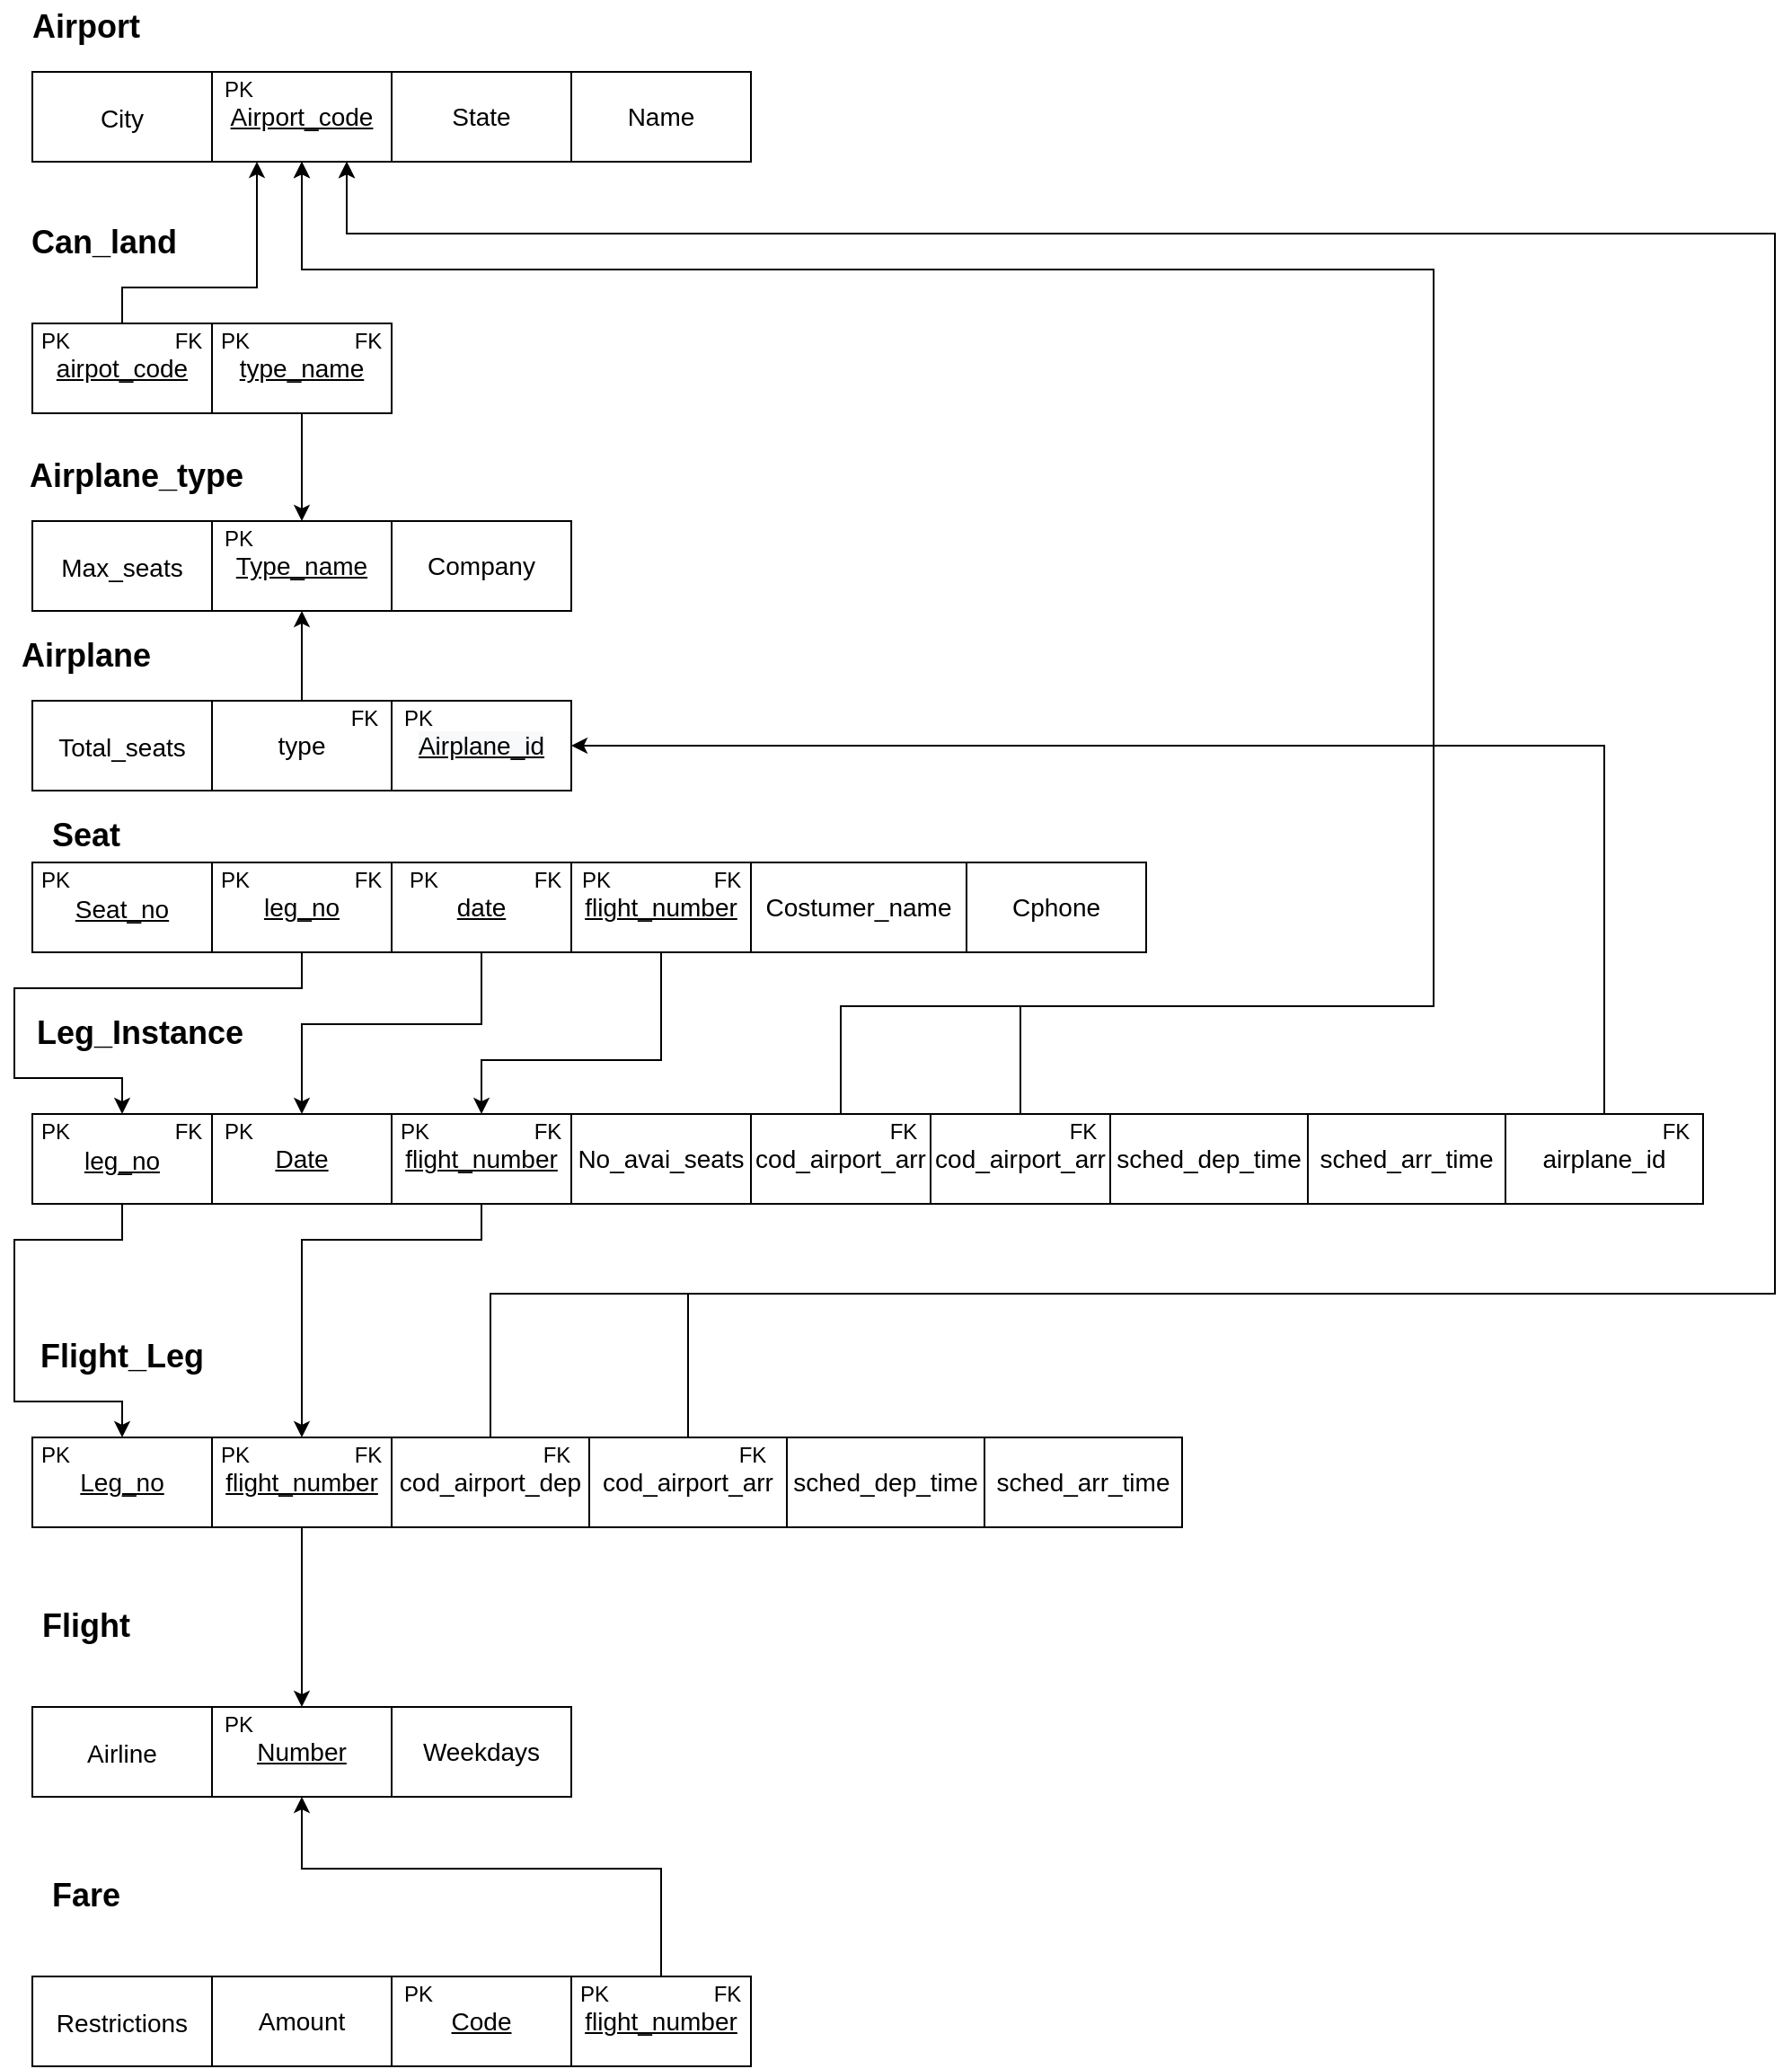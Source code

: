 <mxfile version="17.4.0" type="google"><diagram id="YZ3c83PyQGJjRLOAx45g" name="Page-1"><mxGraphModel grid="1" page="1" gridSize="10" guides="1" tooltips="1" connect="1" arrows="1" fold="1" pageScale="1" pageWidth="827" pageHeight="1169" math="0" shadow="0"><root><mxCell id="0"/><mxCell id="1" parent="0"/><mxCell id="zSW7ZHdC4fE5zmQUANi--1" value="&lt;font style=&quot;font-size: 18px&quot;&gt;Airport&lt;/font&gt;" style="text;html=1;strokeColor=none;fillColor=none;align=center;verticalAlign=middle;whiteSpace=wrap;rounded=0;fontStyle=1" vertex="1" parent="1"><mxGeometry x="50" y="30" width="60" height="30" as="geometry"/></mxCell><mxCell id="zSW7ZHdC4fE5zmQUANi--2" value="&lt;font style=&quot;font-size: 14px&quot;&gt;City&lt;/font&gt;" style="rounded=0;whiteSpace=wrap;html=1;fontSize=18;" vertex="1" parent="1"><mxGeometry x="50" y="70" width="100" height="50" as="geometry"/></mxCell><mxCell id="zSW7ZHdC4fE5zmQUANi--3" value="&lt;u&gt;Airport_code&lt;/u&gt;" style="rounded=0;whiteSpace=wrap;html=1;fontSize=14;" vertex="1" parent="1"><mxGeometry x="150" y="70" width="100" height="50" as="geometry"/></mxCell><mxCell id="zSW7ZHdC4fE5zmQUANi--5" value="State" style="rounded=0;whiteSpace=wrap;html=1;fontSize=14;" vertex="1" parent="1"><mxGeometry x="250" y="70" width="100" height="50" as="geometry"/></mxCell><mxCell id="zSW7ZHdC4fE5zmQUANi--6" value="Name" style="rounded=0;whiteSpace=wrap;html=1;fontSize=14;" vertex="1" parent="1"><mxGeometry x="350" y="70" width="100" height="50" as="geometry"/></mxCell><mxCell id="zSW7ZHdC4fE5zmQUANi--9" value="&lt;font style=&quot;font-size: 18px&quot;&gt;Can_land&lt;/font&gt;" style="text;html=1;strokeColor=none;fillColor=none;align=center;verticalAlign=middle;whiteSpace=wrap;rounded=0;fontStyle=1" vertex="1" parent="1"><mxGeometry x="60" y="150" width="60" height="30" as="geometry"/></mxCell><mxCell id="zSW7ZHdC4fE5zmQUANi--10" value="&lt;u&gt;airpot_code&lt;/u&gt;" style="rounded=0;whiteSpace=wrap;html=1;fontSize=14;" vertex="1" parent="1"><mxGeometry x="50" y="210" width="100" height="50" as="geometry"/></mxCell><mxCell id="zSW7ZHdC4fE5zmQUANi--11" value="&lt;u&gt;type_name&lt;/u&gt;" style="rounded=0;whiteSpace=wrap;html=1;fontSize=14;" vertex="1" parent="1"><mxGeometry x="150" y="210" width="100" height="50" as="geometry"/></mxCell><mxCell id="dlZdnbJnR6mOU-5r8Y-c-1" value="PK" style="text;html=1;strokeColor=none;fillColor=none;align=center;verticalAlign=middle;whiteSpace=wrap;rounded=0;" vertex="1" parent="1"><mxGeometry x="140" y="70" width="50" height="20" as="geometry"/></mxCell><mxCell id="dlZdnbJnR6mOU-5r8Y-c-3" value="&lt;font style=&quot;font-size: 18px&quot;&gt;Fare&lt;/font&gt;" style="text;html=1;strokeColor=none;fillColor=none;align=center;verticalAlign=middle;whiteSpace=wrap;rounded=0;fontStyle=1" vertex="1" parent="1"><mxGeometry x="50" y="1070" width="60" height="30" as="geometry"/></mxCell><mxCell id="dlZdnbJnR6mOU-5r8Y-c-4" value="&lt;span style=&quot;font-size: 14px&quot;&gt;Airline&lt;/span&gt;" style="rounded=0;whiteSpace=wrap;html=1;fontSize=18;" vertex="1" parent="1"><mxGeometry x="50" y="980" width="100" height="50" as="geometry"/></mxCell><mxCell id="dlZdnbJnR6mOU-5r8Y-c-5" value="&lt;u&gt;Number&lt;/u&gt;" style="rounded=0;whiteSpace=wrap;html=1;fontSize=14;" vertex="1" parent="1"><mxGeometry x="150" y="980" width="100" height="50" as="geometry"/></mxCell><mxCell id="dlZdnbJnR6mOU-5r8Y-c-6" value="Weekdays" style="rounded=0;whiteSpace=wrap;html=1;fontSize=14;" vertex="1" parent="1"><mxGeometry x="250" y="980" width="100" height="50" as="geometry"/></mxCell><mxCell id="dlZdnbJnR6mOU-5r8Y-c-12" value="&lt;font style=&quot;font-size: 18px&quot;&gt;Flight&lt;/font&gt;" style="text;html=1;strokeColor=none;fillColor=none;align=center;verticalAlign=middle;whiteSpace=wrap;rounded=0;fontStyle=1" vertex="1" parent="1"><mxGeometry x="50" y="920" width="60" height="30" as="geometry"/></mxCell><mxCell id="dlZdnbJnR6mOU-5r8Y-c-13" value="&lt;font style=&quot;font-size: 14px&quot;&gt;Restrictions&lt;/font&gt;" style="rounded=0;whiteSpace=wrap;html=1;fontSize=18;" vertex="1" parent="1"><mxGeometry x="50" y="1130" width="100" height="50" as="geometry"/></mxCell><mxCell id="dlZdnbJnR6mOU-5r8Y-c-14" value="Amount" style="rounded=0;whiteSpace=wrap;html=1;fontSize=14;" vertex="1" parent="1"><mxGeometry x="150" y="1130" width="100" height="50" as="geometry"/></mxCell><mxCell id="dlZdnbJnR6mOU-5r8Y-c-15" value="&lt;u&gt;Code&lt;/u&gt;" style="rounded=0;whiteSpace=wrap;html=1;fontSize=14;" vertex="1" parent="1"><mxGeometry x="250" y="1130" width="100" height="50" as="geometry"/></mxCell><mxCell id="dlZdnbJnR6mOU-5r8Y-c-16" value="&lt;u&gt;flight_number&lt;/u&gt;" style="rounded=0;whiteSpace=wrap;html=1;fontSize=14;" vertex="1" parent="1"><mxGeometry x="350" y="1130" width="100" height="50" as="geometry"/></mxCell><mxCell id="dlZdnbJnR6mOU-5r8Y-c-17" value="PK" style="text;html=1;strokeColor=none;fillColor=none;align=center;verticalAlign=middle;whiteSpace=wrap;rounded=0;" vertex="1" parent="1"><mxGeometry x="338" y="1130" width="50" height="20" as="geometry"/></mxCell><mxCell id="dlZdnbJnR6mOU-5r8Y-c-18" value="FK" style="text;html=1;strokeColor=none;fillColor=none;align=center;verticalAlign=middle;whiteSpace=wrap;rounded=0;" vertex="1" parent="1"><mxGeometry x="412" y="1130" width="50" height="20" as="geometry"/></mxCell><mxCell id="dlZdnbJnR6mOU-5r8Y-c-19" value="PK" style="text;html=1;strokeColor=none;fillColor=none;align=center;verticalAlign=middle;whiteSpace=wrap;rounded=0;" vertex="1" parent="1"><mxGeometry x="240" y="1130" width="50" height="20" as="geometry"/></mxCell><mxCell id="dlZdnbJnR6mOU-5r8Y-c-20" value="PK" style="text;html=1;strokeColor=none;fillColor=none;align=center;verticalAlign=middle;whiteSpace=wrap;rounded=0;" vertex="1" parent="1"><mxGeometry x="140" y="980" width="50" height="20" as="geometry"/></mxCell><mxCell id="dlZdnbJnR6mOU-5r8Y-c-21" value="" style="endArrow=classic;html=1;rounded=0;exitX=0.5;exitY=0;exitDx=0;exitDy=0;entryX=0.5;entryY=1;entryDx=0;entryDy=0;" edge="1" parent="1" source="dlZdnbJnR6mOU-5r8Y-c-16" target="dlZdnbJnR6mOU-5r8Y-c-5"><mxGeometry width="50" height="50" relative="1" as="geometry"><mxPoint x="350" y="940" as="sourcePoint"/><mxPoint x="400" y="890" as="targetPoint"/><Array as="points"><mxPoint x="400" y="1070"/><mxPoint x="200" y="1070"/></Array></mxGeometry></mxCell><mxCell id="dlZdnbJnR6mOU-5r8Y-c-22" value="PK" style="text;html=1;strokeColor=none;fillColor=none;align=center;verticalAlign=middle;whiteSpace=wrap;rounded=0;" vertex="1" parent="1"><mxGeometry x="38" y="210" width="50" height="20" as="geometry"/></mxCell><mxCell id="dlZdnbJnR6mOU-5r8Y-c-23" value="FK" style="text;html=1;strokeColor=none;fillColor=none;align=center;verticalAlign=middle;whiteSpace=wrap;rounded=0;" vertex="1" parent="1"><mxGeometry x="112" y="210" width="50" height="20" as="geometry"/></mxCell><mxCell id="dlZdnbJnR6mOU-5r8Y-c-24" value="PK" style="text;html=1;strokeColor=none;fillColor=none;align=center;verticalAlign=middle;whiteSpace=wrap;rounded=0;" vertex="1" parent="1"><mxGeometry x="138" y="210" width="50" height="20" as="geometry"/></mxCell><mxCell id="dlZdnbJnR6mOU-5r8Y-c-25" value="FK" style="text;html=1;strokeColor=none;fillColor=none;align=center;verticalAlign=middle;whiteSpace=wrap;rounded=0;" vertex="1" parent="1"><mxGeometry x="212" y="210" width="50" height="20" as="geometry"/></mxCell><mxCell id="dlZdnbJnR6mOU-5r8Y-c-26" value="" style="endArrow=classic;html=1;rounded=0;exitX=0.5;exitY=0;exitDx=0;exitDy=0;entryX=0.25;entryY=1;entryDx=0;entryDy=0;" edge="1" parent="1" source="zSW7ZHdC4fE5zmQUANi--10" target="zSW7ZHdC4fE5zmQUANi--3"><mxGeometry width="50" height="50" relative="1" as="geometry"><mxPoint x="350" y="310" as="sourcePoint"/><mxPoint x="400" y="260" as="targetPoint"/><Array as="points"><mxPoint x="100" y="190"/><mxPoint x="175" y="190"/></Array></mxGeometry></mxCell><mxCell id="dlZdnbJnR6mOU-5r8Y-c-33" value="&lt;font style=&quot;font-size: 18px&quot;&gt;Flight_Leg&lt;/font&gt;" style="text;html=1;strokeColor=none;fillColor=none;align=center;verticalAlign=middle;whiteSpace=wrap;rounded=0;fontStyle=1" vertex="1" parent="1"><mxGeometry x="70" y="770" width="60" height="30" as="geometry"/></mxCell><mxCell id="dlZdnbJnR6mOU-5r8Y-c-34" value="&lt;u&gt;Leg_no&lt;/u&gt;" style="rounded=0;whiteSpace=wrap;html=1;fontSize=14;" vertex="1" parent="1"><mxGeometry x="50" y="830" width="100" height="50" as="geometry"/></mxCell><mxCell id="dlZdnbJnR6mOU-5r8Y-c-35" value="&lt;u&gt;flight_number&lt;/u&gt;" style="rounded=0;whiteSpace=wrap;html=1;fontSize=14;" vertex="1" parent="1"><mxGeometry x="150" y="830" width="100" height="50" as="geometry"/></mxCell><mxCell id="dlZdnbJnR6mOU-5r8Y-c-36" value="PK" style="text;html=1;strokeColor=none;fillColor=none;align=center;verticalAlign=middle;whiteSpace=wrap;rounded=0;" vertex="1" parent="1"><mxGeometry x="38" y="830" width="50" height="20" as="geometry"/></mxCell><mxCell id="dlZdnbJnR6mOU-5r8Y-c-37" value="PK" style="text;html=1;strokeColor=none;fillColor=none;align=center;verticalAlign=middle;whiteSpace=wrap;rounded=0;" vertex="1" parent="1"><mxGeometry x="138" y="830" width="50" height="20" as="geometry"/></mxCell><mxCell id="dlZdnbJnR6mOU-5r8Y-c-38" value="FK" style="text;html=1;strokeColor=none;fillColor=none;align=center;verticalAlign=middle;whiteSpace=wrap;rounded=0;" vertex="1" parent="1"><mxGeometry x="212" y="830" width="50" height="20" as="geometry"/></mxCell><mxCell id="dlZdnbJnR6mOU-5r8Y-c-39" value="&lt;span&gt;cod_airport_dep&lt;/span&gt;" style="rounded=0;whiteSpace=wrap;html=1;fontSize=14;fontStyle=0" vertex="1" parent="1"><mxGeometry x="250" y="830" width="110" height="50" as="geometry"/></mxCell><mxCell id="dlZdnbJnR6mOU-5r8Y-c-42" value="&lt;span&gt;cod_airport_arr&lt;/span&gt;" style="rounded=0;whiteSpace=wrap;html=1;fontSize=14;fontStyle=0" vertex="1" parent="1"><mxGeometry x="360" y="830" width="110" height="50" as="geometry"/></mxCell><mxCell id="dlZdnbJnR6mOU-5r8Y-c-43" value="&lt;span&gt;sched_dep_time&lt;/span&gt;" style="rounded=0;whiteSpace=wrap;html=1;fontSize=14;fontStyle=0" vertex="1" parent="1"><mxGeometry x="470" y="830" width="110" height="50" as="geometry"/></mxCell><mxCell id="dlZdnbJnR6mOU-5r8Y-c-44" value="&lt;span&gt;sched_arr_time&lt;/span&gt;" style="rounded=0;whiteSpace=wrap;html=1;fontSize=14;fontStyle=0" vertex="1" parent="1"><mxGeometry x="580" y="830" width="110" height="50" as="geometry"/></mxCell><mxCell id="dlZdnbJnR6mOU-5r8Y-c-45" value="" style="endArrow=classic;html=1;rounded=0;exitX=0.5;exitY=0;exitDx=0;exitDy=0;entryX=0.75;entryY=1;entryDx=0;entryDy=0;" edge="1" parent="1" source="dlZdnbJnR6mOU-5r8Y-c-39" target="zSW7ZHdC4fE5zmQUANi--3"><mxGeometry width="50" height="50" relative="1" as="geometry"><mxPoint x="350" y="410" as="sourcePoint"/><mxPoint x="400" y="360" as="targetPoint"/><Array as="points"><mxPoint x="305" y="750"/><mxPoint x="420" y="750"/><mxPoint x="1020" y="750"/><mxPoint x="1020" y="480"/><mxPoint x="1020" y="160"/><mxPoint x="225" y="160"/></Array></mxGeometry></mxCell><mxCell id="dlZdnbJnR6mOU-5r8Y-c-47" value="" style="endArrow=classic;html=1;rounded=0;exitX=0.5;exitY=1;exitDx=0;exitDy=0;entryX=0.5;entryY=0;entryDx=0;entryDy=0;" edge="1" parent="1" source="dlZdnbJnR6mOU-5r8Y-c-35" target="dlZdnbJnR6mOU-5r8Y-c-5"><mxGeometry width="50" height="50" relative="1" as="geometry"><mxPoint x="350" y="820" as="sourcePoint"/><mxPoint x="400" y="770" as="targetPoint"/></mxGeometry></mxCell><mxCell id="dlZdnbJnR6mOU-5r8Y-c-49" value="FK" style="text;html=1;strokeColor=none;fillColor=none;align=center;verticalAlign=middle;whiteSpace=wrap;rounded=0;" vertex="1" parent="1"><mxGeometry x="317" y="830" width="50" height="20" as="geometry"/></mxCell><mxCell id="dlZdnbJnR6mOU-5r8Y-c-51" value="FK" style="text;html=1;strokeColor=none;fillColor=none;align=center;verticalAlign=middle;whiteSpace=wrap;rounded=0;" vertex="1" parent="1"><mxGeometry x="426" y="830" width="50" height="20" as="geometry"/></mxCell><mxCell id="dlZdnbJnR6mOU-5r8Y-c-52" value="&lt;font style=&quot;font-size: 18px&quot;&gt;Leg_Instance&lt;/font&gt;" style="text;html=1;strokeColor=none;fillColor=none;align=center;verticalAlign=middle;whiteSpace=wrap;rounded=0;fontStyle=1" vertex="1" parent="1"><mxGeometry x="80" y="590" width="60" height="30" as="geometry"/></mxCell><mxCell id="dlZdnbJnR6mOU-5r8Y-c-53" value="&lt;font style=&quot;font-size: 14px&quot;&gt;&lt;u&gt;leg_no&lt;/u&gt;&lt;/font&gt;" style="rounded=0;whiteSpace=wrap;html=1;fontSize=18;" vertex="1" parent="1"><mxGeometry x="50" y="650" width="100" height="50" as="geometry"/></mxCell><mxCell id="dlZdnbJnR6mOU-5r8Y-c-54" value="&lt;u&gt;Date&lt;/u&gt;" style="rounded=0;whiteSpace=wrap;html=1;fontSize=14;" vertex="1" parent="1"><mxGeometry x="150" y="650" width="100" height="50" as="geometry"/></mxCell><mxCell id="dlZdnbJnR6mOU-5r8Y-c-55" value="&lt;u&gt;flight_number&lt;/u&gt;" style="rounded=0;whiteSpace=wrap;html=1;fontSize=14;" vertex="1" parent="1"><mxGeometry x="250" y="650" width="100" height="50" as="geometry"/></mxCell><mxCell id="dlZdnbJnR6mOU-5r8Y-c-56" value="No_avai_seats" style="rounded=0;whiteSpace=wrap;html=1;fontSize=14;" vertex="1" parent="1"><mxGeometry x="350" y="650" width="100" height="50" as="geometry"/></mxCell><mxCell id="dlZdnbJnR6mOU-5r8Y-c-57" value="PK" style="text;html=1;strokeColor=none;fillColor=none;align=center;verticalAlign=middle;whiteSpace=wrap;rounded=0;" vertex="1" parent="1"><mxGeometry x="140" y="650" width="50" height="20" as="geometry"/></mxCell><mxCell id="dlZdnbJnR6mOU-5r8Y-c-58" value="cod_airport_arr" style="rounded=0;whiteSpace=wrap;html=1;fontSize=14;" vertex="1" parent="1"><mxGeometry x="450" y="650" width="100" height="50" as="geometry"/></mxCell><mxCell id="dlZdnbJnR6mOU-5r8Y-c-59" value="PK" style="text;html=1;strokeColor=none;fillColor=none;align=center;verticalAlign=middle;whiteSpace=wrap;rounded=0;" vertex="1" parent="1"><mxGeometry x="238" y="650" width="50" height="20" as="geometry"/></mxCell><mxCell id="dlZdnbJnR6mOU-5r8Y-c-60" value="FK" style="text;html=1;strokeColor=none;fillColor=none;align=center;verticalAlign=middle;whiteSpace=wrap;rounded=0;" vertex="1" parent="1"><mxGeometry x="312" y="650" width="50" height="20" as="geometry"/></mxCell><mxCell id="dlZdnbJnR6mOU-5r8Y-c-61" value="" style="endArrow=classic;html=1;rounded=0;exitX=0.5;exitY=1;exitDx=0;exitDy=0;entryX=0.5;entryY=0;entryDx=0;entryDy=0;" edge="1" parent="1" source="dlZdnbJnR6mOU-5r8Y-c-55" target="dlZdnbJnR6mOU-5r8Y-c-35"><mxGeometry width="50" height="50" relative="1" as="geometry"><mxPoint x="410" y="710" as="sourcePoint"/><mxPoint x="460" y="660" as="targetPoint"/><Array as="points"><mxPoint x="300" y="720"/><mxPoint x="200" y="720"/></Array></mxGeometry></mxCell><mxCell id="dlZdnbJnR6mOU-5r8Y-c-62" value="PK" style="text;html=1;strokeColor=none;fillColor=none;align=center;verticalAlign=middle;whiteSpace=wrap;rounded=0;" vertex="1" parent="1"><mxGeometry x="38" y="650" width="50" height="20" as="geometry"/></mxCell><mxCell id="dlZdnbJnR6mOU-5r8Y-c-63" value="FK" style="text;html=1;strokeColor=none;fillColor=none;align=center;verticalAlign=middle;whiteSpace=wrap;rounded=0;" vertex="1" parent="1"><mxGeometry x="112" y="650" width="50" height="20" as="geometry"/></mxCell><mxCell id="dlZdnbJnR6mOU-5r8Y-c-64" value="" style="endArrow=classic;html=1;rounded=0;fontSize=14;exitX=0.5;exitY=1;exitDx=0;exitDy=0;entryX=0.5;entryY=0;entryDx=0;entryDy=0;" edge="1" parent="1" source="dlZdnbJnR6mOU-5r8Y-c-53" target="dlZdnbJnR6mOU-5r8Y-c-34"><mxGeometry width="50" height="50" relative="1" as="geometry"><mxPoint x="200" y="700" as="sourcePoint"/><mxPoint x="250" y="650" as="targetPoint"/><Array as="points"><mxPoint x="100" y="720"/><mxPoint x="40" y="720"/><mxPoint x="40" y="810"/><mxPoint x="100" y="810"/></Array></mxGeometry></mxCell><mxCell id="dlZdnbJnR6mOU-5r8Y-c-65" value="cod_airport_arr" style="rounded=0;whiteSpace=wrap;html=1;fontSize=14;" vertex="1" parent="1"><mxGeometry x="550" y="650" width="100" height="50" as="geometry"/></mxCell><mxCell id="dlZdnbJnR6mOU-5r8Y-c-66" value="FK" style="text;html=1;strokeColor=none;fillColor=none;align=center;verticalAlign=middle;whiteSpace=wrap;rounded=0;" vertex="1" parent="1"><mxGeometry x="510" y="650" width="50" height="20" as="geometry"/></mxCell><mxCell id="dlZdnbJnR6mOU-5r8Y-c-67" value="FK" style="text;html=1;strokeColor=none;fillColor=none;align=center;verticalAlign=middle;whiteSpace=wrap;rounded=0;" vertex="1" parent="1"><mxGeometry x="610" y="650" width="50" height="20" as="geometry"/></mxCell><mxCell id="dlZdnbJnR6mOU-5r8Y-c-73" value="&lt;span&gt;sched_dep_time&lt;/span&gt;" style="rounded=0;whiteSpace=wrap;html=1;fontSize=14;fontStyle=0" vertex="1" parent="1"><mxGeometry x="650" y="650" width="110" height="50" as="geometry"/></mxCell><mxCell id="dlZdnbJnR6mOU-5r8Y-c-74" value="&lt;span&gt;sched_arr_time&lt;/span&gt;" style="rounded=0;whiteSpace=wrap;html=1;fontSize=14;fontStyle=0" vertex="1" parent="1"><mxGeometry x="760" y="650" width="110" height="50" as="geometry"/></mxCell><mxCell id="dlZdnbJnR6mOU-5r8Y-c-75" value="&lt;span&gt;airplane_id&lt;/span&gt;" style="rounded=0;whiteSpace=wrap;html=1;fontSize=14;fontStyle=0" vertex="1" parent="1"><mxGeometry x="870" y="650" width="110" height="50" as="geometry"/></mxCell><mxCell id="dlZdnbJnR6mOU-5r8Y-c-76" value="FK" style="text;html=1;strokeColor=none;fillColor=none;align=center;verticalAlign=middle;whiteSpace=wrap;rounded=0;" vertex="1" parent="1"><mxGeometry x="940" y="650" width="50" height="20" as="geometry"/></mxCell><mxCell id="dlZdnbJnR6mOU-5r8Y-c-82" value="&lt;font style=&quot;font-size: 18px&quot;&gt;Seat&lt;/font&gt;" style="text;html=1;strokeColor=none;fillColor=none;align=center;verticalAlign=middle;whiteSpace=wrap;rounded=0;fontStyle=1" vertex="1" parent="1"><mxGeometry x="50" y="480" width="60" height="30" as="geometry"/></mxCell><mxCell id="dlZdnbJnR6mOU-5r8Y-c-83" value="&lt;font style=&quot;font-size: 14px&quot;&gt;&lt;u&gt;Seat_no&lt;/u&gt;&lt;/font&gt;" style="rounded=0;whiteSpace=wrap;html=1;fontSize=18;" vertex="1" parent="1"><mxGeometry x="50" y="510" width="100" height="50" as="geometry"/></mxCell><mxCell id="dlZdnbJnR6mOU-5r8Y-c-84" value="&lt;u&gt;leg_no&lt;/u&gt;" style="rounded=0;whiteSpace=wrap;html=1;fontSize=14;" vertex="1" parent="1"><mxGeometry x="150" y="510" width="100" height="50" as="geometry"/></mxCell><mxCell id="dlZdnbJnR6mOU-5r8Y-c-85" value="&lt;u&gt;date&lt;/u&gt;" style="rounded=0;whiteSpace=wrap;html=1;fontSize=14;" vertex="1" parent="1"><mxGeometry x="250" y="510" width="100" height="50" as="geometry"/></mxCell><mxCell id="dlZdnbJnR6mOU-5r8Y-c-86" value="&lt;u&gt;flight_number&lt;/u&gt;" style="rounded=0;whiteSpace=wrap;html=1;fontSize=14;" vertex="1" parent="1"><mxGeometry x="350" y="510" width="100" height="50" as="geometry"/></mxCell><mxCell id="dlZdnbJnR6mOU-5r8Y-c-89" value="" style="endArrow=classic;html=1;rounded=0;fontSize=14;exitX=0.5;exitY=0;exitDx=0;exitDy=0;entryX=0.75;entryY=1;entryDx=0;entryDy=0;" edge="1" parent="1" source="dlZdnbJnR6mOU-5r8Y-c-42" target="zSW7ZHdC4fE5zmQUANi--3"><mxGeometry width="50" height="50" relative="1" as="geometry"><mxPoint x="580" y="440" as="sourcePoint"/><mxPoint x="630" y="390" as="targetPoint"/><Array as="points"><mxPoint x="415" y="750"/><mxPoint x="1020" y="750"/><mxPoint x="1020" y="160"/><mxPoint x="225" y="160"/></Array></mxGeometry></mxCell><mxCell id="dlZdnbJnR6mOU-5r8Y-c-90" value="" style="endArrow=classic;html=1;rounded=0;fontSize=14;exitX=0.5;exitY=0;exitDx=0;exitDy=0;entryX=0.5;entryY=1;entryDx=0;entryDy=0;" edge="1" parent="1" source="dlZdnbJnR6mOU-5r8Y-c-58" target="zSW7ZHdC4fE5zmQUANi--3"><mxGeometry width="50" height="50" relative="1" as="geometry"><mxPoint x="580" y="440" as="sourcePoint"/><mxPoint x="630" y="390" as="targetPoint"/><Array as="points"><mxPoint x="500" y="590"/><mxPoint x="830" y="590"/><mxPoint x="830" y="180"/><mxPoint x="200" y="180"/></Array></mxGeometry></mxCell><mxCell id="dlZdnbJnR6mOU-5r8Y-c-91" value="" style="endArrow=classic;html=1;rounded=0;fontSize=14;entryX=0.5;entryY=1;entryDx=0;entryDy=0;exitX=0.5;exitY=0;exitDx=0;exitDy=0;" edge="1" parent="1" source="dlZdnbJnR6mOU-5r8Y-c-65" target="zSW7ZHdC4fE5zmQUANi--3"><mxGeometry width="50" height="50" relative="1" as="geometry"><mxPoint x="580" y="440" as="sourcePoint"/><mxPoint x="630" y="390" as="targetPoint"/><Array as="points"><mxPoint x="600" y="590"/><mxPoint x="830" y="590"/><mxPoint x="830" y="180"/><mxPoint x="600" y="180"/><mxPoint x="200" y="180"/></Array></mxGeometry></mxCell><mxCell id="dlZdnbJnR6mOU-5r8Y-c-92" value="" style="endArrow=classic;html=1;rounded=0;fontSize=14;exitX=0.5;exitY=1;exitDx=0;exitDy=0;entryX=0.5;entryY=0;entryDx=0;entryDy=0;" edge="1" parent="1" source="dlZdnbJnR6mOU-5r8Y-c-85" target="dlZdnbJnR6mOU-5r8Y-c-54"><mxGeometry width="50" height="50" relative="1" as="geometry"><mxPoint x="360" y="710" as="sourcePoint"/><mxPoint x="410" y="660" as="targetPoint"/><Array as="points"><mxPoint x="300" y="600"/><mxPoint x="200" y="600"/></Array></mxGeometry></mxCell><mxCell id="dlZdnbJnR6mOU-5r8Y-c-93" value="" style="endArrow=classic;html=1;rounded=0;fontSize=14;exitX=0.5;exitY=1;exitDx=0;exitDy=0;entryX=0.5;entryY=0;entryDx=0;entryDy=0;" edge="1" parent="1" source="dlZdnbJnR6mOU-5r8Y-c-84" target="dlZdnbJnR6mOU-5r8Y-c-53"><mxGeometry width="50" height="50" relative="1" as="geometry"><mxPoint x="360" y="710" as="sourcePoint"/><mxPoint x="410" y="660" as="targetPoint"/><Array as="points"><mxPoint x="200" y="580"/><mxPoint x="40" y="580"/><mxPoint x="40" y="630"/><mxPoint x="100" y="630"/></Array></mxGeometry></mxCell><mxCell id="dlZdnbJnR6mOU-5r8Y-c-96" value="PK" style="text;html=1;strokeColor=none;fillColor=none;align=center;verticalAlign=middle;whiteSpace=wrap;rounded=0;" vertex="1" parent="1"><mxGeometry x="138" y="510" width="50" height="20" as="geometry"/></mxCell><mxCell id="dlZdnbJnR6mOU-5r8Y-c-97" value="FK" style="text;html=1;strokeColor=none;fillColor=none;align=center;verticalAlign=middle;whiteSpace=wrap;rounded=0;" vertex="1" parent="1"><mxGeometry x="212" y="510" width="50" height="20" as="geometry"/></mxCell><mxCell id="dlZdnbJnR6mOU-5r8Y-c-98" value="PK" style="text;html=1;strokeColor=none;fillColor=none;align=center;verticalAlign=middle;whiteSpace=wrap;rounded=0;" vertex="1" parent="1"><mxGeometry x="243" y="510" width="50" height="20" as="geometry"/></mxCell><mxCell id="dlZdnbJnR6mOU-5r8Y-c-99" value="FK" style="text;html=1;strokeColor=none;fillColor=none;align=center;verticalAlign=middle;whiteSpace=wrap;rounded=0;" vertex="1" parent="1"><mxGeometry x="312" y="510" width="50" height="20" as="geometry"/></mxCell><mxCell id="dlZdnbJnR6mOU-5r8Y-c-100" value="PK" style="text;html=1;strokeColor=none;fillColor=none;align=center;verticalAlign=middle;whiteSpace=wrap;rounded=0;" vertex="1" parent="1"><mxGeometry x="340" y="510" width="48" height="20" as="geometry"/></mxCell><mxCell id="dlZdnbJnR6mOU-5r8Y-c-101" value="FK" style="text;html=1;strokeColor=none;fillColor=none;align=center;verticalAlign=middle;whiteSpace=wrap;rounded=0;" vertex="1" parent="1"><mxGeometry x="412" y="510" width="50" height="20" as="geometry"/></mxCell><mxCell id="dlZdnbJnR6mOU-5r8Y-c-102" value="PK" style="text;html=1;strokeColor=none;fillColor=none;align=center;verticalAlign=middle;whiteSpace=wrap;rounded=0;" vertex="1" parent="1"><mxGeometry x="38" y="510" width="50" height="20" as="geometry"/></mxCell><mxCell id="dlZdnbJnR6mOU-5r8Y-c-103" value="Costumer_name" style="rounded=0;whiteSpace=wrap;html=1;fontSize=14;" vertex="1" parent="1"><mxGeometry x="450" y="510" width="120" height="50" as="geometry"/></mxCell><mxCell id="dlZdnbJnR6mOU-5r8Y-c-104" value="Cphone" style="rounded=0;whiteSpace=wrap;html=1;fontSize=14;" vertex="1" parent="1"><mxGeometry x="570" y="510" width="100" height="50" as="geometry"/></mxCell><mxCell id="dlZdnbJnR6mOU-5r8Y-c-107" value="" style="endArrow=classic;html=1;rounded=0;fontSize=14;exitX=0.5;exitY=1;exitDx=0;exitDy=0;entryX=0.5;entryY=0;entryDx=0;entryDy=0;" edge="1" parent="1" source="dlZdnbJnR6mOU-5r8Y-c-86" target="dlZdnbJnR6mOU-5r8Y-c-55"><mxGeometry width="50" height="50" relative="1" as="geometry"><mxPoint x="470" y="460" as="sourcePoint"/><mxPoint x="520" y="410" as="targetPoint"/><Array as="points"><mxPoint x="400" y="620"/><mxPoint x="300" y="620"/></Array></mxGeometry></mxCell><mxCell id="dlZdnbJnR6mOU-5r8Y-c-109" value="&lt;font style=&quot;font-size: 18px&quot;&gt;Airplane_type&lt;/font&gt;" style="text;html=1;strokeColor=none;fillColor=none;align=center;verticalAlign=middle;whiteSpace=wrap;rounded=0;fontStyle=1" vertex="1" parent="1"><mxGeometry x="78" y="280" width="60" height="30" as="geometry"/></mxCell><mxCell id="dlZdnbJnR6mOU-5r8Y-c-110" value="&lt;span style=&quot;font-size: 14px&quot;&gt;Max_seats&lt;/span&gt;" style="rounded=0;whiteSpace=wrap;html=1;fontSize=18;" vertex="1" parent="1"><mxGeometry x="50" y="320" width="100" height="50" as="geometry"/></mxCell><mxCell id="dlZdnbJnR6mOU-5r8Y-c-111" value="&lt;u&gt;Type_name&lt;/u&gt;" style="rounded=0;whiteSpace=wrap;html=1;fontSize=14;" vertex="1" parent="1"><mxGeometry x="150" y="320" width="100" height="50" as="geometry"/></mxCell><mxCell id="dlZdnbJnR6mOU-5r8Y-c-112" value="Company" style="rounded=0;whiteSpace=wrap;html=1;fontSize=14;" vertex="1" parent="1"><mxGeometry x="250" y="320" width="100" height="50" as="geometry"/></mxCell><mxCell id="dlZdnbJnR6mOU-5r8Y-c-114" value="PK" style="text;html=1;strokeColor=none;fillColor=none;align=center;verticalAlign=middle;whiteSpace=wrap;rounded=0;" vertex="1" parent="1"><mxGeometry x="140" y="320" width="50" height="20" as="geometry"/></mxCell><mxCell id="dlZdnbJnR6mOU-5r8Y-c-115" value="" style="endArrow=classic;html=1;rounded=0;fontSize=14;exitX=0.5;exitY=1;exitDx=0;exitDy=0;entryX=0.5;entryY=0;entryDx=0;entryDy=0;" edge="1" parent="1" source="zSW7ZHdC4fE5zmQUANi--11" target="dlZdnbJnR6mOU-5r8Y-c-111"><mxGeometry width="50" height="50" relative="1" as="geometry"><mxPoint x="310" y="550" as="sourcePoint"/><mxPoint x="360" y="500" as="targetPoint"/></mxGeometry></mxCell><mxCell id="dlZdnbJnR6mOU-5r8Y-c-117" value="&lt;font style=&quot;font-size: 18px&quot;&gt;Airplane&lt;/font&gt;" style="text;html=1;strokeColor=none;fillColor=none;align=center;verticalAlign=middle;whiteSpace=wrap;rounded=0;fontStyle=1" vertex="1" parent="1"><mxGeometry x="50" y="380" width="60" height="30" as="geometry"/></mxCell><mxCell id="dlZdnbJnR6mOU-5r8Y-c-118" value="&lt;font style=&quot;font-size: 14px&quot;&gt;Total_seats&lt;/font&gt;" style="rounded=0;whiteSpace=wrap;html=1;fontSize=18;" vertex="1" parent="1"><mxGeometry x="50" y="420" width="100" height="50" as="geometry"/></mxCell><mxCell id="dlZdnbJnR6mOU-5r8Y-c-119" value="type" style="rounded=0;whiteSpace=wrap;html=1;fontSize=14;" vertex="1" parent="1"><mxGeometry x="150" y="420" width="100" height="50" as="geometry"/></mxCell><mxCell id="dlZdnbJnR6mOU-5r8Y-c-120" value="&#10;&#10;&lt;u style=&quot;color: rgb(0, 0, 0); font-family: helvetica; font-size: 14px; font-style: normal; font-weight: 400; letter-spacing: normal; text-align: center; text-indent: 0px; text-transform: none; word-spacing: 0px; background-color: rgb(248, 249, 250);&quot;&gt;Airplane_id&lt;/u&gt;&#10;&#10;" style="rounded=0;whiteSpace=wrap;html=1;fontSize=14;" vertex="1" parent="1"><mxGeometry x="250" y="420" width="100" height="50" as="geometry"/></mxCell><mxCell id="dlZdnbJnR6mOU-5r8Y-c-122" value="PK" style="text;html=1;strokeColor=none;fillColor=none;align=center;verticalAlign=middle;whiteSpace=wrap;rounded=0;" vertex="1" parent="1"><mxGeometry x="240" y="420" width="50" height="20" as="geometry"/></mxCell><mxCell id="dlZdnbJnR6mOU-5r8Y-c-123" value="FK" style="text;html=1;strokeColor=none;fillColor=none;align=center;verticalAlign=middle;whiteSpace=wrap;rounded=0;" vertex="1" parent="1"><mxGeometry x="210" y="420" width="50" height="20" as="geometry"/></mxCell><mxCell id="dlZdnbJnR6mOU-5r8Y-c-124" value="" style="endArrow=classic;html=1;rounded=0;fontSize=14;exitX=0.5;exitY=0;exitDx=0;exitDy=0;entryX=0.5;entryY=1;entryDx=0;entryDy=0;" edge="1" parent="1" source="dlZdnbJnR6mOU-5r8Y-c-119" target="dlZdnbJnR6mOU-5r8Y-c-111"><mxGeometry width="50" height="50" relative="1" as="geometry"><mxPoint x="500" y="550" as="sourcePoint"/><mxPoint x="550" y="500" as="targetPoint"/></mxGeometry></mxCell><mxCell id="dlZdnbJnR6mOU-5r8Y-c-125" value="" style="endArrow=classic;html=1;rounded=0;fontSize=14;exitX=0.5;exitY=0;exitDx=0;exitDy=0;entryX=1;entryY=0.5;entryDx=0;entryDy=0;" edge="1" parent="1" source="dlZdnbJnR6mOU-5r8Y-c-75" target="dlZdnbJnR6mOU-5r8Y-c-120"><mxGeometry width="50" height="50" relative="1" as="geometry"><mxPoint x="500" y="550" as="sourcePoint"/><mxPoint x="550" y="500" as="targetPoint"/><Array as="points"><mxPoint x="925" y="445"/></Array></mxGeometry></mxCell></root></mxGraphModel></diagram></mxfile>